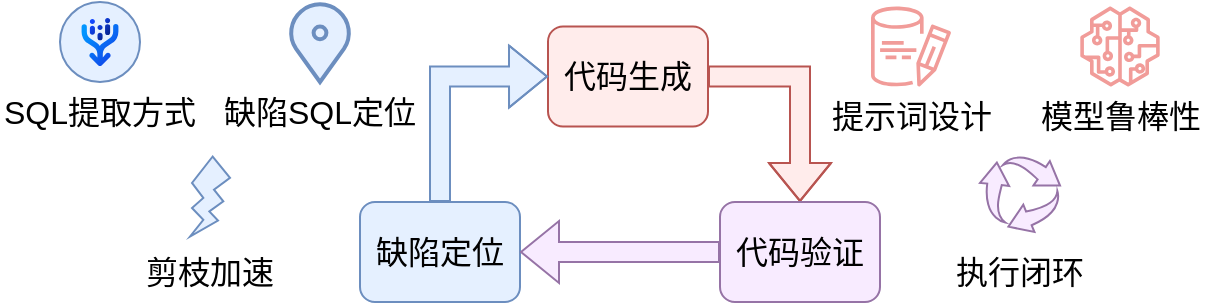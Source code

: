 <mxfile version="24.7.14">
  <diagram name="第 1 页" id="kGOCe60bXOP5jd2VuHdy">
    <mxGraphModel dx="1434" dy="738" grid="1" gridSize="10" guides="1" tooltips="1" connect="1" arrows="1" fold="1" page="1" pageScale="1" pageWidth="827" pageHeight="1169" math="0" shadow="0">
      <root>
        <mxCell id="0" />
        <mxCell id="1" parent="0" />
        <mxCell id="xNk824SL1mtJElE5JXy6-5" style="edgeStyle=orthogonalEdgeStyle;rounded=0;orthogonalLoop=1;jettySize=auto;html=1;shape=flexArrow;exitX=1;exitY=0.5;exitDx=0;exitDy=0;fillColor=#FFECEB;strokeColor=#b85450;" parent="1" source="xNk824SL1mtJElE5JXy6-1" target="xNk824SL1mtJElE5JXy6-3" edge="1">
          <mxGeometry relative="1" as="geometry" />
        </mxCell>
        <mxCell id="xNk824SL1mtJElE5JXy6-1" value="代码生成" style="rounded=1;whiteSpace=wrap;html=1;fontSize=16;fillColor=#FFECEB;strokeColor=#b85450;" parent="1" vertex="1">
          <mxGeometry x="374" y="222.25" width="80" height="50" as="geometry" />
        </mxCell>
        <mxCell id="xNk824SL1mtJElE5JXy6-4" style="edgeStyle=orthogonalEdgeStyle;rounded=0;orthogonalLoop=1;jettySize=auto;html=1;entryX=0;entryY=0.5;entryDx=0;entryDy=0;shape=flexArrow;exitX=0.5;exitY=0;exitDx=0;exitDy=0;fillColor=#E5F0FF;strokeColor=#6c8ebf;" parent="1" source="xNk824SL1mtJElE5JXy6-2" target="xNk824SL1mtJElE5JXy6-1" edge="1">
          <mxGeometry relative="1" as="geometry" />
        </mxCell>
        <mxCell id="xNk824SL1mtJElE5JXy6-2" value="缺陷定位" style="rounded=1;whiteSpace=wrap;html=1;fontSize=16;fillColor=#E5F0FF;strokeColor=#6c8ebf;" parent="1" vertex="1">
          <mxGeometry x="280" y="310" width="80" height="50" as="geometry" />
        </mxCell>
        <mxCell id="xNk824SL1mtJElE5JXy6-6" style="edgeStyle=orthogonalEdgeStyle;rounded=0;orthogonalLoop=1;jettySize=auto;html=1;shape=flexArrow;fillColor=#F8EBFF;strokeColor=#9673a6;" parent="1" source="xNk824SL1mtJElE5JXy6-3" target="xNk824SL1mtJElE5JXy6-2" edge="1">
          <mxGeometry relative="1" as="geometry" />
        </mxCell>
        <mxCell id="xNk824SL1mtJElE5JXy6-3" value="代码验证" style="rounded=1;whiteSpace=wrap;html=1;fontSize=16;fillColor=#F8EBFF;strokeColor=#9673a6;" parent="1" vertex="1">
          <mxGeometry x="460" y="310" width="80" height="50" as="geometry" />
        </mxCell>
        <mxCell id="xNk824SL1mtJElE5JXy6-27" value="" style="sketch=0;html=1;aspect=fixed;strokeColor=#9673a6;shadow=0;fillColor=#F8EBFF;verticalAlign=top;labelPosition=center;verticalLabelPosition=bottom;shape=mxgraph.gcp2.arrow_cycle" parent="1" vertex="1">
          <mxGeometry x="590.01" y="287" width="40" height="38" as="geometry" />
        </mxCell>
        <mxCell id="xNk824SL1mtJElE5JXy6-28" value="执行闭环" style="text;html=1;align=center;verticalAlign=middle;whiteSpace=wrap;rounded=0;fontSize=16;" parent="1" vertex="1">
          <mxGeometry x="570.01" y="330" width="80" height="30" as="geometry" />
        </mxCell>
        <mxCell id="xNk824SL1mtJElE5JXy6-29" value="" style="group" parent="1" vertex="1" connectable="0">
          <mxGeometry x="511.63" y="212.25" width="196.75" height="70" as="geometry" />
        </mxCell>
        <mxCell id="xNk824SL1mtJElE5JXy6-20" value="" style="sketch=0;outlineConnect=0;fillColor=#F19C99;strokeColor=#b85450;dashed=0;verticalLabelPosition=bottom;verticalAlign=top;align=center;html=1;fontSize=16;fontStyle=0;aspect=fixed;pointerEvents=1;shape=mxgraph.aws4.rds_optimized_writes;" parent="xNk824SL1mtJElE5JXy6-29" vertex="1">
          <mxGeometry x="23.87" width="40" height="40" as="geometry" />
        </mxCell>
        <mxCell id="xNk824SL1mtJElE5JXy6-21" value="" style="sketch=0;outlineConnect=0;fillColor=#F19C99;strokeColor=#b85450;dashed=0;verticalLabelPosition=bottom;verticalAlign=top;align=center;html=1;fontSize=16;fontStyle=0;aspect=fixed;pointerEvents=1;shape=mxgraph.aws4.sagemaker_model;" parent="xNk824SL1mtJElE5JXy6-29" vertex="1">
          <mxGeometry x="128.37" width="40" height="40" as="geometry" />
        </mxCell>
        <mxCell id="xNk824SL1mtJElE5JXy6-22" value="提示词设计" style="text;html=1;align=center;verticalAlign=middle;whiteSpace=wrap;rounded=0;fontSize=16;" parent="xNk824SL1mtJElE5JXy6-29" vertex="1">
          <mxGeometry y="40" width="87.75" height="30" as="geometry" />
        </mxCell>
        <mxCell id="xNk824SL1mtJElE5JXy6-23" value="模型鲁棒性" style="text;html=1;align=center;verticalAlign=middle;whiteSpace=wrap;rounded=0;fontSize=16;" parent="xNk824SL1mtJElE5JXy6-29" vertex="1">
          <mxGeometry x="100" y="40" width="96.75" height="30" as="geometry" />
        </mxCell>
        <mxCell id="EOJE2pR3Mg9_X-4Fzu6O-1" value="" style="group" vertex="1" connectable="0" parent="1">
          <mxGeometry x="210" y="210" width="100" height="70" as="geometry" />
        </mxCell>
        <mxCell id="xNk824SL1mtJElE5JXy6-11" value="缺陷SQL定位" style="text;html=1;align=center;verticalAlign=middle;whiteSpace=wrap;rounded=0;fontSize=16;" parent="EOJE2pR3Mg9_X-4Fzu6O-1" vertex="1">
          <mxGeometry y="40" width="100" height="30" as="geometry" />
        </mxCell>
        <mxCell id="xNk824SL1mtJElE5JXy6-17" value="" style="html=1;verticalLabelPosition=bottom;align=center;labelBackgroundColor=#ffffff;verticalAlign=top;strokeWidth=2;strokeColor=#6c8ebf;shadow=0;dashed=0;shape=mxgraph.ios7.icons.location;fontSize=16;fillColor=#E5F0FF;" parent="EOJE2pR3Mg9_X-4Fzu6O-1" vertex="1">
          <mxGeometry x="34" width="32" height="40" as="geometry" />
        </mxCell>
        <mxCell id="EOJE2pR3Mg9_X-4Fzu6O-2" value="" style="group" vertex="1" connectable="0" parent="1">
          <mxGeometry x="100" y="210" width="100" height="70" as="geometry" />
        </mxCell>
        <mxCell id="xNk824SL1mtJElE5JXy6-8" value="SQL提取方式" style="text;html=1;align=center;verticalAlign=middle;whiteSpace=wrap;rounded=0;fontSize=16;" parent="EOJE2pR3Mg9_X-4Fzu6O-2" vertex="1">
          <mxGeometry y="40" width="100" height="30" as="geometry" />
        </mxCell>
        <mxCell id="xNk824SL1mtJElE5JXy6-9" value="" style="shape=mxgraph.sap.icon;labelPosition=center;verticalLabelPosition=bottom;align=center;verticalAlign=top;strokeWidth=1;strokeColor=#6c8ebf;fillColor=#E5F0FF;gradientDirection=west;aspect=fixed;SAPIcon=Document_Information_Extraction;fontSize=16;" parent="EOJE2pR3Mg9_X-4Fzu6O-2" vertex="1">
          <mxGeometry x="30" width="40" height="40" as="geometry" />
        </mxCell>
        <mxCell id="EOJE2pR3Mg9_X-4Fzu6O-3" value="" style="group" vertex="1" connectable="0" parent="1">
          <mxGeometry x="170" y="287.25" width="70" height="72.75" as="geometry" />
        </mxCell>
        <mxCell id="xNk824SL1mtJElE5JXy6-18" value="" style="verticalLabelPosition=bottom;verticalAlign=top;html=1;shape=mxgraph.basic.flash;fillColor=#E5F0FF;strokeColor=#6c8ebf;fontSize=16;" parent="EOJE2pR3Mg9_X-4Fzu6O-3" vertex="1">
          <mxGeometry x="25" width="20" height="40" as="geometry" />
        </mxCell>
        <mxCell id="xNk824SL1mtJElE5JXy6-19" value="剪枝加速" style="text;html=1;align=center;verticalAlign=middle;whiteSpace=wrap;rounded=0;fontSize=16;" parent="EOJE2pR3Mg9_X-4Fzu6O-3" vertex="1">
          <mxGeometry y="42.75" width="70" height="30" as="geometry" />
        </mxCell>
      </root>
    </mxGraphModel>
  </diagram>
</mxfile>
